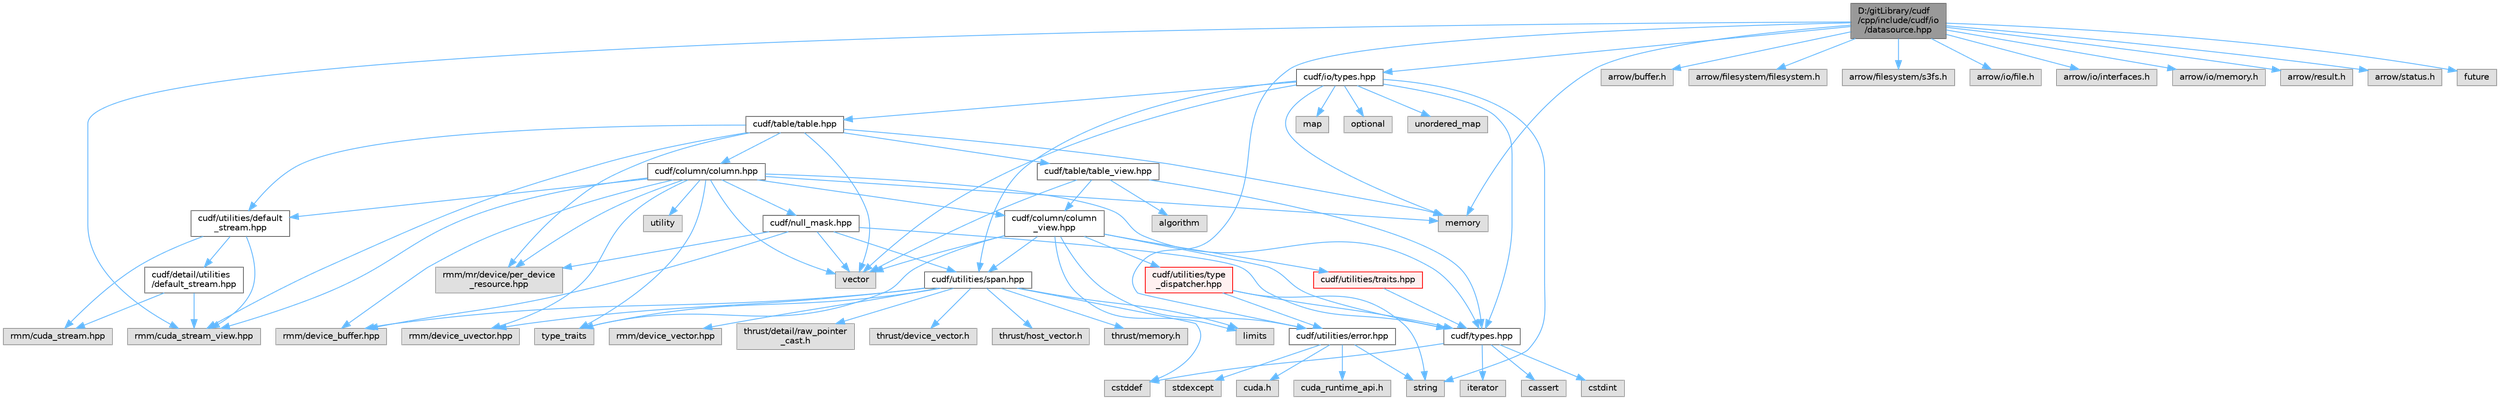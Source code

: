 digraph "D:/gitLibrary/cudf/cpp/include/cudf/io/datasource.hpp"
{
 // LATEX_PDF_SIZE
  bgcolor="transparent";
  edge [fontname=Helvetica,fontsize=10,labelfontname=Helvetica,labelfontsize=10];
  node [fontname=Helvetica,fontsize=10,shape=box,height=0.2,width=0.4];
  Node1 [id="Node000001",label="D:/gitLibrary/cudf\l/cpp/include/cudf/io\l/datasource.hpp",height=0.2,width=0.4,color="gray40", fillcolor="grey60", style="filled", fontcolor="black",tooltip=" "];
  Node1 -> Node2 [id="edge1_Node000001_Node000002",color="steelblue1",style="solid",tooltip=" "];
  Node2 [id="Node000002",label="cudf/io/types.hpp",height=0.2,width=0.4,color="grey40", fillcolor="white", style="filled",URL="$io_2types_8hpp.html",tooltip="cuDF-IO API type definitions"];
  Node2 -> Node3 [id="edge2_Node000002_Node000003",color="steelblue1",style="solid",tooltip=" "];
  Node3 [id="Node000003",label="cudf/table/table.hpp",height=0.2,width=0.4,color="grey40", fillcolor="white", style="filled",URL="$table_8hpp.html",tooltip="Class definition for cudf::table"];
  Node3 -> Node4 [id="edge3_Node000003_Node000004",color="steelblue1",style="solid",tooltip=" "];
  Node4 [id="Node000004",label="cudf/column/column.hpp",height=0.2,width=0.4,color="grey40", fillcolor="white", style="filled",URL="$column_8hpp.html",tooltip="Class definition for cudf::column"];
  Node4 -> Node5 [id="edge4_Node000004_Node000005",color="steelblue1",style="solid",tooltip=" "];
  Node5 [id="Node000005",label="cudf/column/column\l_view.hpp",height=0.2,width=0.4,color="grey40", fillcolor="white", style="filled",URL="$column__view_8hpp.html",tooltip="column view class definitions"];
  Node5 -> Node6 [id="edge5_Node000005_Node000006",color="steelblue1",style="solid",tooltip=" "];
  Node6 [id="Node000006",label="cudf/types.hpp",height=0.2,width=0.4,color="grey40", fillcolor="white", style="filled",URL="$types_8hpp.html",tooltip="Type declarations for libcudf."];
  Node6 -> Node7 [id="edge6_Node000006_Node000007",color="steelblue1",style="solid",tooltip=" "];
  Node7 [id="Node000007",label="cassert",height=0.2,width=0.4,color="grey60", fillcolor="#E0E0E0", style="filled",tooltip=" "];
  Node6 -> Node8 [id="edge7_Node000006_Node000008",color="steelblue1",style="solid",tooltip=" "];
  Node8 [id="Node000008",label="cstddef",height=0.2,width=0.4,color="grey60", fillcolor="#E0E0E0", style="filled",tooltip=" "];
  Node6 -> Node9 [id="edge8_Node000006_Node000009",color="steelblue1",style="solid",tooltip=" "];
  Node9 [id="Node000009",label="cstdint",height=0.2,width=0.4,color="grey60", fillcolor="#E0E0E0", style="filled",tooltip=" "];
  Node6 -> Node10 [id="edge9_Node000006_Node000010",color="steelblue1",style="solid",tooltip=" "];
  Node10 [id="Node000010",label="iterator",height=0.2,width=0.4,color="grey60", fillcolor="#E0E0E0", style="filled",tooltip=" "];
  Node5 -> Node11 [id="edge10_Node000005_Node000011",color="steelblue1",style="solid",tooltip=" "];
  Node11 [id="Node000011",label="cudf/utilities/error.hpp",height=0.2,width=0.4,color="grey40", fillcolor="white", style="filled",URL="$error_8hpp.html",tooltip=" "];
  Node11 -> Node12 [id="edge11_Node000011_Node000012",color="steelblue1",style="solid",tooltip=" "];
  Node12 [id="Node000012",label="cuda.h",height=0.2,width=0.4,color="grey60", fillcolor="#E0E0E0", style="filled",tooltip=" "];
  Node11 -> Node13 [id="edge12_Node000011_Node000013",color="steelblue1",style="solid",tooltip=" "];
  Node13 [id="Node000013",label="cuda_runtime_api.h",height=0.2,width=0.4,color="grey60", fillcolor="#E0E0E0", style="filled",tooltip=" "];
  Node11 -> Node14 [id="edge13_Node000011_Node000014",color="steelblue1",style="solid",tooltip=" "];
  Node14 [id="Node000014",label="stdexcept",height=0.2,width=0.4,color="grey60", fillcolor="#E0E0E0", style="filled",tooltip=" "];
  Node11 -> Node15 [id="edge14_Node000011_Node000015",color="steelblue1",style="solid",tooltip=" "];
  Node15 [id="Node000015",label="string",height=0.2,width=0.4,color="grey60", fillcolor="#E0E0E0", style="filled",tooltip=" "];
  Node5 -> Node16 [id="edge15_Node000005_Node000016",color="steelblue1",style="solid",tooltip=" "];
  Node16 [id="Node000016",label="cudf/utilities/span.hpp",height=0.2,width=0.4,color="grey40", fillcolor="white", style="filled",URL="$span_8hpp.html",tooltip=" "];
  Node16 -> Node17 [id="edge16_Node000016_Node000017",color="steelblue1",style="solid",tooltip=" "];
  Node17 [id="Node000017",label="rmm/device_buffer.hpp",height=0.2,width=0.4,color="grey60", fillcolor="#E0E0E0", style="filled",tooltip=" "];
  Node16 -> Node18 [id="edge17_Node000016_Node000018",color="steelblue1",style="solid",tooltip=" "];
  Node18 [id="Node000018",label="rmm/device_uvector.hpp",height=0.2,width=0.4,color="grey60", fillcolor="#E0E0E0", style="filled",tooltip=" "];
  Node16 -> Node19 [id="edge18_Node000016_Node000019",color="steelblue1",style="solid",tooltip=" "];
  Node19 [id="Node000019",label="rmm/device_vector.hpp",height=0.2,width=0.4,color="grey60", fillcolor="#E0E0E0", style="filled",tooltip=" "];
  Node16 -> Node20 [id="edge19_Node000016_Node000020",color="steelblue1",style="solid",tooltip=" "];
  Node20 [id="Node000020",label="thrust/detail/raw_pointer\l_cast.h",height=0.2,width=0.4,color="grey60", fillcolor="#E0E0E0", style="filled",tooltip=" "];
  Node16 -> Node21 [id="edge20_Node000016_Node000021",color="steelblue1",style="solid",tooltip=" "];
  Node21 [id="Node000021",label="thrust/device_vector.h",height=0.2,width=0.4,color="grey60", fillcolor="#E0E0E0", style="filled",tooltip=" "];
  Node16 -> Node22 [id="edge21_Node000016_Node000022",color="steelblue1",style="solid",tooltip=" "];
  Node22 [id="Node000022",label="thrust/host_vector.h",height=0.2,width=0.4,color="grey60", fillcolor="#E0E0E0", style="filled",tooltip=" "];
  Node16 -> Node23 [id="edge22_Node000016_Node000023",color="steelblue1",style="solid",tooltip=" "];
  Node23 [id="Node000023",label="thrust/memory.h",height=0.2,width=0.4,color="grey60", fillcolor="#E0E0E0", style="filled",tooltip=" "];
  Node16 -> Node8 [id="edge23_Node000016_Node000008",color="steelblue1",style="solid",tooltip=" "];
  Node16 -> Node24 [id="edge24_Node000016_Node000024",color="steelblue1",style="solid",tooltip=" "];
  Node24 [id="Node000024",label="limits",height=0.2,width=0.4,color="grey60", fillcolor="#E0E0E0", style="filled",tooltip=" "];
  Node16 -> Node25 [id="edge25_Node000016_Node000025",color="steelblue1",style="solid",tooltip=" "];
  Node25 [id="Node000025",label="type_traits",height=0.2,width=0.4,color="grey60", fillcolor="#E0E0E0", style="filled",tooltip=" "];
  Node5 -> Node26 [id="edge26_Node000005_Node000026",color="steelblue1",style="solid",tooltip=" "];
  Node26 [id="Node000026",label="cudf/utilities/traits.hpp",height=0.2,width=0.4,color="red", fillcolor="#FFF0F0", style="filled",URL="$traits_8hpp.html",tooltip=" "];
  Node26 -> Node6 [id="edge27_Node000026_Node000006",color="steelblue1",style="solid",tooltip=" "];
  Node5 -> Node40 [id="edge28_Node000005_Node000040",color="steelblue1",style="solid",tooltip=" "];
  Node40 [id="Node000040",label="cudf/utilities/type\l_dispatcher.hpp",height=0.2,width=0.4,color="red", fillcolor="#FFF0F0", style="filled",URL="$type__dispatcher_8hpp.html",tooltip="Defines the mapping between cudf::type_id runtime type information and concrete C++ types."];
  Node40 -> Node6 [id="edge29_Node000040_Node000006",color="steelblue1",style="solid",tooltip=" "];
  Node40 -> Node11 [id="edge30_Node000040_Node000011",color="steelblue1",style="solid",tooltip=" "];
  Node40 -> Node15 [id="edge31_Node000040_Node000015",color="steelblue1",style="solid",tooltip=" "];
  Node5 -> Node24 [id="edge32_Node000005_Node000024",color="steelblue1",style="solid",tooltip=" "];
  Node5 -> Node25 [id="edge33_Node000005_Node000025",color="steelblue1",style="solid",tooltip=" "];
  Node5 -> Node41 [id="edge34_Node000005_Node000041",color="steelblue1",style="solid",tooltip=" "];
  Node41 [id="Node000041",label="vector",height=0.2,width=0.4,color="grey60", fillcolor="#E0E0E0", style="filled",tooltip=" "];
  Node4 -> Node42 [id="edge35_Node000004_Node000042",color="steelblue1",style="solid",tooltip=" "];
  Node42 [id="Node000042",label="cudf/null_mask.hpp",height=0.2,width=0.4,color="grey40", fillcolor="white", style="filled",URL="$null__mask_8hpp.html",tooltip="APIs for managing validity bitmasks"];
  Node42 -> Node6 [id="edge36_Node000042_Node000006",color="steelblue1",style="solid",tooltip=" "];
  Node42 -> Node16 [id="edge37_Node000042_Node000016",color="steelblue1",style="solid",tooltip=" "];
  Node42 -> Node17 [id="edge38_Node000042_Node000017",color="steelblue1",style="solid",tooltip=" "];
  Node42 -> Node43 [id="edge39_Node000042_Node000043",color="steelblue1",style="solid",tooltip=" "];
  Node43 [id="Node000043",label="rmm/mr/device/per_device\l_resource.hpp",height=0.2,width=0.4,color="grey60", fillcolor="#E0E0E0", style="filled",tooltip=" "];
  Node42 -> Node41 [id="edge40_Node000042_Node000041",color="steelblue1",style="solid",tooltip=" "];
  Node4 -> Node6 [id="edge41_Node000004_Node000006",color="steelblue1",style="solid",tooltip=" "];
  Node4 -> Node44 [id="edge42_Node000004_Node000044",color="steelblue1",style="solid",tooltip=" "];
  Node44 [id="Node000044",label="cudf/utilities/default\l_stream.hpp",height=0.2,width=0.4,color="grey40", fillcolor="white", style="filled",URL="$utilities_2default__stream_8hpp.html",tooltip=" "];
  Node44 -> Node45 [id="edge43_Node000044_Node000045",color="steelblue1",style="solid",tooltip=" "];
  Node45 [id="Node000045",label="cudf/detail/utilities\l/default_stream.hpp",height=0.2,width=0.4,color="grey40", fillcolor="white", style="filled",URL="$detail_2utilities_2default__stream_8hpp.html",tooltip=" "];
  Node45 -> Node46 [id="edge44_Node000045_Node000046",color="steelblue1",style="solid",tooltip=" "];
  Node46 [id="Node000046",label="rmm/cuda_stream.hpp",height=0.2,width=0.4,color="grey60", fillcolor="#E0E0E0", style="filled",tooltip=" "];
  Node45 -> Node47 [id="edge45_Node000045_Node000047",color="steelblue1",style="solid",tooltip=" "];
  Node47 [id="Node000047",label="rmm/cuda_stream_view.hpp",height=0.2,width=0.4,color="grey60", fillcolor="#E0E0E0", style="filled",tooltip=" "];
  Node44 -> Node46 [id="edge46_Node000044_Node000046",color="steelblue1",style="solid",tooltip=" "];
  Node44 -> Node47 [id="edge47_Node000044_Node000047",color="steelblue1",style="solid",tooltip=" "];
  Node4 -> Node47 [id="edge48_Node000004_Node000047",color="steelblue1",style="solid",tooltip=" "];
  Node4 -> Node17 [id="edge49_Node000004_Node000017",color="steelblue1",style="solid",tooltip=" "];
  Node4 -> Node18 [id="edge50_Node000004_Node000018",color="steelblue1",style="solid",tooltip=" "];
  Node4 -> Node43 [id="edge51_Node000004_Node000043",color="steelblue1",style="solid",tooltip=" "];
  Node4 -> Node48 [id="edge52_Node000004_Node000048",color="steelblue1",style="solid",tooltip=" "];
  Node48 [id="Node000048",label="memory",height=0.2,width=0.4,color="grey60", fillcolor="#E0E0E0", style="filled",tooltip=" "];
  Node4 -> Node25 [id="edge53_Node000004_Node000025",color="steelblue1",style="solid",tooltip=" "];
  Node4 -> Node49 [id="edge54_Node000004_Node000049",color="steelblue1",style="solid",tooltip=" "];
  Node49 [id="Node000049",label="utility",height=0.2,width=0.4,color="grey60", fillcolor="#E0E0E0", style="filled",tooltip=" "];
  Node4 -> Node41 [id="edge55_Node000004_Node000041",color="steelblue1",style="solid",tooltip=" "];
  Node3 -> Node50 [id="edge56_Node000003_Node000050",color="steelblue1",style="solid",tooltip=" "];
  Node50 [id="Node000050",label="cudf/table/table_view.hpp",height=0.2,width=0.4,color="grey40", fillcolor="white", style="filled",URL="$table__view_8hpp.html",tooltip="Class definitions for (mutable)_table_view"];
  Node50 -> Node5 [id="edge57_Node000050_Node000005",color="steelblue1",style="solid",tooltip=" "];
  Node50 -> Node6 [id="edge58_Node000050_Node000006",color="steelblue1",style="solid",tooltip=" "];
  Node50 -> Node33 [id="edge59_Node000050_Node000033",color="steelblue1",style="solid",tooltip=" "];
  Node33 [id="Node000033",label="algorithm",height=0.2,width=0.4,color="grey60", fillcolor="#E0E0E0", style="filled",tooltip=" "];
  Node50 -> Node41 [id="edge60_Node000050_Node000041",color="steelblue1",style="solid",tooltip=" "];
  Node3 -> Node44 [id="edge61_Node000003_Node000044",color="steelblue1",style="solid",tooltip=" "];
  Node3 -> Node47 [id="edge62_Node000003_Node000047",color="steelblue1",style="solid",tooltip=" "];
  Node3 -> Node43 [id="edge63_Node000003_Node000043",color="steelblue1",style="solid",tooltip=" "];
  Node3 -> Node48 [id="edge64_Node000003_Node000048",color="steelblue1",style="solid",tooltip=" "];
  Node3 -> Node41 [id="edge65_Node000003_Node000041",color="steelblue1",style="solid",tooltip=" "];
  Node2 -> Node6 [id="edge66_Node000002_Node000006",color="steelblue1",style="solid",tooltip=" "];
  Node2 -> Node16 [id="edge67_Node000002_Node000016",color="steelblue1",style="solid",tooltip=" "];
  Node2 -> Node51 [id="edge68_Node000002_Node000051",color="steelblue1",style="solid",tooltip=" "];
  Node51 [id="Node000051",label="map",height=0.2,width=0.4,color="grey60", fillcolor="#E0E0E0", style="filled",tooltip=" "];
  Node2 -> Node48 [id="edge69_Node000002_Node000048",color="steelblue1",style="solid",tooltip=" "];
  Node2 -> Node52 [id="edge70_Node000002_Node000052",color="steelblue1",style="solid",tooltip=" "];
  Node52 [id="Node000052",label="optional",height=0.2,width=0.4,color="grey60", fillcolor="#E0E0E0", style="filled",tooltip=" "];
  Node2 -> Node15 [id="edge71_Node000002_Node000015",color="steelblue1",style="solid",tooltip=" "];
  Node2 -> Node53 [id="edge72_Node000002_Node000053",color="steelblue1",style="solid",tooltip=" "];
  Node53 [id="Node000053",label="unordered_map",height=0.2,width=0.4,color="grey60", fillcolor="#E0E0E0", style="filled",tooltip=" "];
  Node2 -> Node41 [id="edge73_Node000002_Node000041",color="steelblue1",style="solid",tooltip=" "];
  Node1 -> Node11 [id="edge74_Node000001_Node000011",color="steelblue1",style="solid",tooltip=" "];
  Node1 -> Node47 [id="edge75_Node000001_Node000047",color="steelblue1",style="solid",tooltip=" "];
  Node1 -> Node54 [id="edge76_Node000001_Node000054",color="steelblue1",style="solid",tooltip=" "];
  Node54 [id="Node000054",label="arrow/buffer.h",height=0.2,width=0.4,color="grey60", fillcolor="#E0E0E0", style="filled",tooltip=" "];
  Node1 -> Node55 [id="edge77_Node000001_Node000055",color="steelblue1",style="solid",tooltip=" "];
  Node55 [id="Node000055",label="arrow/filesystem/filesystem.h",height=0.2,width=0.4,color="grey60", fillcolor="#E0E0E0", style="filled",tooltip=" "];
  Node1 -> Node56 [id="edge78_Node000001_Node000056",color="steelblue1",style="solid",tooltip=" "];
  Node56 [id="Node000056",label="arrow/filesystem/s3fs.h",height=0.2,width=0.4,color="grey60", fillcolor="#E0E0E0", style="filled",tooltip=" "];
  Node1 -> Node57 [id="edge79_Node000001_Node000057",color="steelblue1",style="solid",tooltip=" "];
  Node57 [id="Node000057",label="arrow/io/file.h",height=0.2,width=0.4,color="grey60", fillcolor="#E0E0E0", style="filled",tooltip=" "];
  Node1 -> Node58 [id="edge80_Node000001_Node000058",color="steelblue1",style="solid",tooltip=" "];
  Node58 [id="Node000058",label="arrow/io/interfaces.h",height=0.2,width=0.4,color="grey60", fillcolor="#E0E0E0", style="filled",tooltip=" "];
  Node1 -> Node59 [id="edge81_Node000001_Node000059",color="steelblue1",style="solid",tooltip=" "];
  Node59 [id="Node000059",label="arrow/io/memory.h",height=0.2,width=0.4,color="grey60", fillcolor="#E0E0E0", style="filled",tooltip=" "];
  Node1 -> Node60 [id="edge82_Node000001_Node000060",color="steelblue1",style="solid",tooltip=" "];
  Node60 [id="Node000060",label="arrow/result.h",height=0.2,width=0.4,color="grey60", fillcolor="#E0E0E0", style="filled",tooltip=" "];
  Node1 -> Node61 [id="edge83_Node000001_Node000061",color="steelblue1",style="solid",tooltip=" "];
  Node61 [id="Node000061",label="arrow/status.h",height=0.2,width=0.4,color="grey60", fillcolor="#E0E0E0", style="filled",tooltip=" "];
  Node1 -> Node62 [id="edge84_Node000001_Node000062",color="steelblue1",style="solid",tooltip=" "];
  Node62 [id="Node000062",label="future",height=0.2,width=0.4,color="grey60", fillcolor="#E0E0E0", style="filled",tooltip=" "];
  Node1 -> Node48 [id="edge85_Node000001_Node000048",color="steelblue1",style="solid",tooltip=" "];
}
